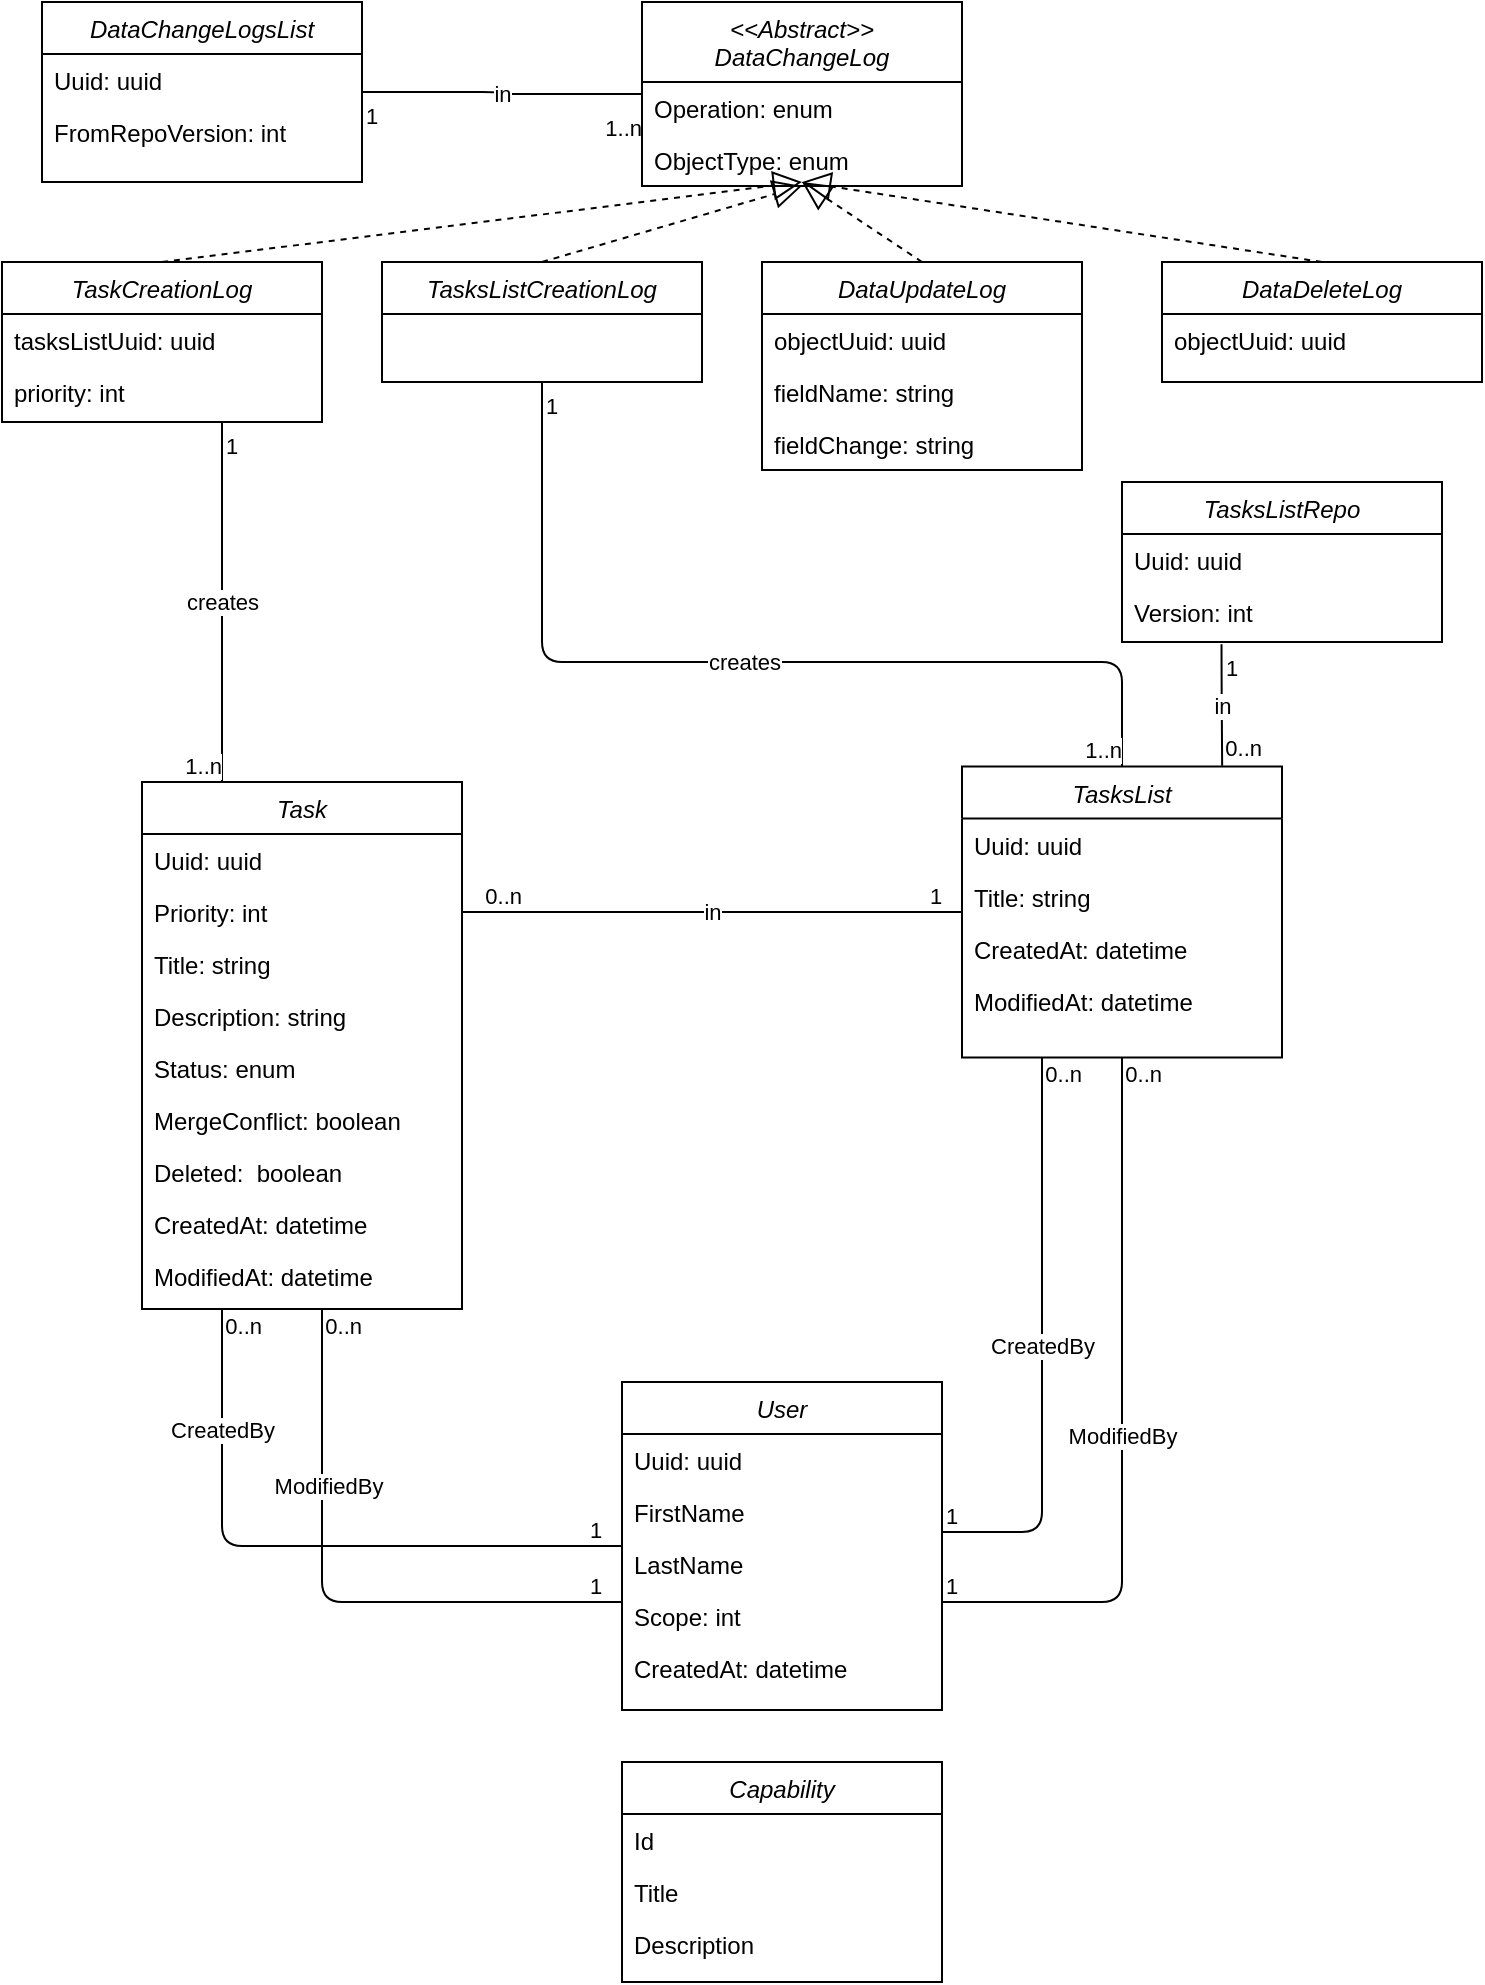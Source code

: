 <mxfile version="13.6.5" type="device"><diagram id="C5RBs43oDa-KdzZeNtuy" name="DataModel"><mxGraphModel dx="415" dy="298" grid="1" gridSize="10" guides="1" tooltips="1" connect="1" arrows="1" fold="1" page="1" pageScale="1" pageWidth="827" pageHeight="1169" math="0" shadow="0"><root><mxCell id="WIyWlLk6GJQsqaUBKTNV-0"/><mxCell id="WIyWlLk6GJQsqaUBKTNV-1" parent="WIyWlLk6GJQsqaUBKTNV-0"/><mxCell id="Q1LWvK1ouMJ-LfMRBmCt-4" value="in" style="endArrow=none;html=1;edgeStyle=orthogonalEdgeStyle;" parent="WIyWlLk6GJQsqaUBKTNV-1" source="Q1LWvK1ouMJ-LfMRBmCt-13" target="Q1LWvK1ouMJ-LfMRBmCt-7" edge="1"><mxGeometry relative="1" as="geometry"><mxPoint x="508" y="458.0" as="sourcePoint"/><mxPoint x="460" y="490" as="targetPoint"/></mxGeometry></mxCell><mxCell id="Q1LWvK1ouMJ-LfMRBmCt-5" value="1" style="edgeLabel;resizable=0;html=1;align=left;verticalAlign=bottom;" parent="Q1LWvK1ouMJ-LfMRBmCt-4" connectable="0" vertex="1"><mxGeometry x="-1" relative="1" as="geometry"><mxPoint x="-18" as="offset"/></mxGeometry></mxCell><mxCell id="Q1LWvK1ouMJ-LfMRBmCt-6" value="0..n" style="edgeLabel;resizable=0;html=1;align=right;verticalAlign=bottom;" parent="Q1LWvK1ouMJ-LfMRBmCt-4" connectable="0" vertex="1"><mxGeometry x="1" relative="1" as="geometry"><mxPoint x="30.1" as="offset"/></mxGeometry></mxCell><mxCell id="Q1LWvK1ouMJ-LfMRBmCt-40" value="" style="endArrow=none;html=1;edgeStyle=orthogonalEdgeStyle;" parent="WIyWlLk6GJQsqaUBKTNV-1" source="Q1LWvK1ouMJ-LfMRBmCt-23" target="zkfFHV4jXpPFQw0GAbJ--0" edge="1"><mxGeometry relative="1" as="geometry"><mxPoint x="530" y="835" as="sourcePoint"/><mxPoint x="620" y="641" as="targetPoint"/><Array as="points"><mxPoint x="160" y="832"/></Array></mxGeometry></mxCell><mxCell id="Q1LWvK1ouMJ-LfMRBmCt-41" value="1" style="edgeLabel;resizable=0;html=1;align=left;verticalAlign=bottom;" parent="Q1LWvK1ouMJ-LfMRBmCt-40" connectable="0" vertex="1"><mxGeometry x="-1" relative="1" as="geometry"><mxPoint x="-18" as="offset"/></mxGeometry></mxCell><mxCell id="Q1LWvK1ouMJ-LfMRBmCt-42" value="0..n" style="edgeLabel;resizable=0;html=1;align=right;verticalAlign=bottom;" parent="Q1LWvK1ouMJ-LfMRBmCt-40" connectable="0" vertex="1"><mxGeometry x="1" relative="1" as="geometry"><mxPoint x="20" y="16.67" as="offset"/></mxGeometry></mxCell><mxCell id="Q1LWvK1ouMJ-LfMRBmCt-53" value="CreatedBy" style="edgeLabel;html=1;align=center;verticalAlign=middle;resizable=0;points=[];" parent="Q1LWvK1ouMJ-LfMRBmCt-40" vertex="1" connectable="0"><mxGeometry x="-0.205" y="-29" relative="1" as="geometry"><mxPoint x="-73.33" y="-29" as="offset"/></mxGeometry></mxCell><mxCell id="Q1LWvK1ouMJ-LfMRBmCt-54" value="" style="endArrow=none;html=1;edgeStyle=orthogonalEdgeStyle;" parent="WIyWlLk6GJQsqaUBKTNV-1" source="Q1LWvK1ouMJ-LfMRBmCt-23" target="zkfFHV4jXpPFQw0GAbJ--0" edge="1"><mxGeometry relative="1" as="geometry"><mxPoint x="370" y="835" as="sourcePoint"/><mxPoint x="270" y="683.5" as="targetPoint"/><Array as="points"><mxPoint x="210" y="860"/></Array></mxGeometry></mxCell><mxCell id="Q1LWvK1ouMJ-LfMRBmCt-55" value="1" style="edgeLabel;resizable=0;html=1;align=left;verticalAlign=bottom;" parent="Q1LWvK1ouMJ-LfMRBmCt-54" connectable="0" vertex="1"><mxGeometry x="-1" relative="1" as="geometry"><mxPoint x="-18" as="offset"/></mxGeometry></mxCell><mxCell id="Q1LWvK1ouMJ-LfMRBmCt-56" value="0..n" style="edgeLabel;resizable=0;html=1;align=right;verticalAlign=bottom;" parent="Q1LWvK1ouMJ-LfMRBmCt-54" connectable="0" vertex="1"><mxGeometry x="1" relative="1" as="geometry"><mxPoint x="20" y="16.67" as="offset"/></mxGeometry></mxCell><mxCell id="Q1LWvK1ouMJ-LfMRBmCt-57" value="ModifiedBy" style="edgeLabel;html=1;align=center;verticalAlign=middle;resizable=0;points=[];" parent="Q1LWvK1ouMJ-LfMRBmCt-54" vertex="1" connectable="0"><mxGeometry x="-0.205" y="-29" relative="1" as="geometry"><mxPoint x="-29" y="-29" as="offset"/></mxGeometry></mxCell><mxCell id="Q1LWvK1ouMJ-LfMRBmCt-58" value="" style="endArrow=none;html=1;edgeStyle=orthogonalEdgeStyle;" parent="WIyWlLk6GJQsqaUBKTNV-1" source="Q1LWvK1ouMJ-LfMRBmCt-23" target="Q1LWvK1ouMJ-LfMRBmCt-13" edge="1"><mxGeometry relative="1" as="geometry"><mxPoint x="370" y="835" as="sourcePoint"/><mxPoint x="270" y="683.5" as="targetPoint"/><Array as="points"><mxPoint x="570" y="825"/></Array></mxGeometry></mxCell><mxCell id="Q1LWvK1ouMJ-LfMRBmCt-59" value="1" style="edgeLabel;resizable=0;html=1;align=left;verticalAlign=bottom;" parent="Q1LWvK1ouMJ-LfMRBmCt-58" connectable="0" vertex="1"><mxGeometry x="-1" relative="1" as="geometry"><mxPoint as="offset"/></mxGeometry></mxCell><mxCell id="Q1LWvK1ouMJ-LfMRBmCt-60" value="0..n" style="edgeLabel;resizable=0;html=1;align=right;verticalAlign=bottom;" parent="Q1LWvK1ouMJ-LfMRBmCt-58" connectable="0" vertex="1"><mxGeometry x="1" relative="1" as="geometry"><mxPoint x="20" y="16.67" as="offset"/></mxGeometry></mxCell><mxCell id="Q1LWvK1ouMJ-LfMRBmCt-61" value="CreatedBy" style="edgeLabel;html=1;align=center;verticalAlign=middle;resizable=0;points=[];" parent="Q1LWvK1ouMJ-LfMRBmCt-58" vertex="1" connectable="0"><mxGeometry x="-0.205" y="-29" relative="1" as="geometry"><mxPoint x="-29" y="-29" as="offset"/></mxGeometry></mxCell><mxCell id="Q1LWvK1ouMJ-LfMRBmCt-62" value="" style="endArrow=none;html=1;edgeStyle=orthogonalEdgeStyle;" parent="WIyWlLk6GJQsqaUBKTNV-1" source="Q1LWvK1ouMJ-LfMRBmCt-23" target="Q1LWvK1ouMJ-LfMRBmCt-13" edge="1"><mxGeometry relative="1" as="geometry"><mxPoint x="370" y="870" as="sourcePoint"/><mxPoint x="220" y="683.5" as="targetPoint"/><Array as="points"><mxPoint x="610" y="860"/></Array></mxGeometry></mxCell><mxCell id="Q1LWvK1ouMJ-LfMRBmCt-63" value="1" style="edgeLabel;resizable=0;html=1;align=left;verticalAlign=bottom;" parent="Q1LWvK1ouMJ-LfMRBmCt-62" connectable="0" vertex="1"><mxGeometry x="-1" relative="1" as="geometry"><mxPoint as="offset"/></mxGeometry></mxCell><mxCell id="Q1LWvK1ouMJ-LfMRBmCt-64" value="0..n" style="edgeLabel;resizable=0;html=1;align=right;verticalAlign=bottom;" parent="Q1LWvK1ouMJ-LfMRBmCt-62" connectable="0" vertex="1"><mxGeometry x="1" relative="1" as="geometry"><mxPoint x="20" y="16.67" as="offset"/></mxGeometry></mxCell><mxCell id="Q1LWvK1ouMJ-LfMRBmCt-65" value="ModifiedBy" style="edgeLabel;html=1;align=center;verticalAlign=middle;resizable=0;points=[];" parent="Q1LWvK1ouMJ-LfMRBmCt-62" vertex="1" connectable="0"><mxGeometry x="-0.205" y="-29" relative="1" as="geometry"><mxPoint x="-29" y="-29" as="offset"/></mxGeometry></mxCell><mxCell id="Q1LWvK1ouMJ-LfMRBmCt-81" value="DataChangeLogsList" style="swimlane;fontStyle=2;align=center;verticalAlign=top;childLayout=stackLayout;horizontal=1;startSize=26;horizontalStack=0;resizeParent=1;resizeLast=0;collapsible=1;marginBottom=0;rounded=0;shadow=0;strokeWidth=1;" parent="WIyWlLk6GJQsqaUBKTNV-1" vertex="1"><mxGeometry x="70" y="60" width="160" height="90" as="geometry"><mxRectangle x="230" y="140" width="160" height="26" as="alternateBounds"/></mxGeometry></mxCell><mxCell id="Q1LWvK1ouMJ-LfMRBmCt-82" value="Uuid: uuid" style="text;align=left;verticalAlign=top;spacingLeft=4;spacingRight=4;overflow=hidden;rotatable=0;points=[[0,0.5],[1,0.5]];portConstraint=eastwest;" parent="Q1LWvK1ouMJ-LfMRBmCt-81" vertex="1"><mxGeometry y="26" width="160" height="26" as="geometry"/></mxCell><mxCell id="Q1LWvK1ouMJ-LfMRBmCt-83" value="FromRepoVersion: int" style="text;align=left;verticalAlign=top;spacingLeft=4;spacingRight=4;overflow=hidden;rotatable=0;points=[[0,0.5],[1,0.5]];portConstraint=eastwest;rounded=0;shadow=0;html=0;" parent="Q1LWvK1ouMJ-LfMRBmCt-81" vertex="1"><mxGeometry y="52" width="160" height="26" as="geometry"/></mxCell><mxCell id="Q1LWvK1ouMJ-LfMRBmCt-73" value="in" style="endArrow=none;html=1;edgeStyle=orthogonalEdgeStyle;entryX=0.813;entryY=-0.003;entryDx=0;entryDy=0;entryPerimeter=0;exitX=0.311;exitY=1.122;exitDx=0;exitDy=0;exitPerimeter=0;" parent="WIyWlLk6GJQsqaUBKTNV-1" source="Q1LWvK1ouMJ-LfMRBmCt-70" target="Q1LWvK1ouMJ-LfMRBmCt-13" edge="1"><mxGeometry relative="1" as="geometry"><mxPoint x="660" y="361" as="sourcePoint"/><mxPoint x="350" y="321.75" as="targetPoint"/><Array as="points"><mxPoint x="660" y="400"/><mxPoint x="660" y="400"/></Array></mxGeometry></mxCell><mxCell id="Q1LWvK1ouMJ-LfMRBmCt-74" value="1" style="edgeLabel;resizable=0;html=1;align=left;verticalAlign=bottom;" parent="Q1LWvK1ouMJ-LfMRBmCt-73" connectable="0" vertex="1"><mxGeometry x="-1" relative="1" as="geometry"><mxPoint y="20" as="offset"/></mxGeometry></mxCell><mxCell id="Q1LWvK1ouMJ-LfMRBmCt-75" value="0..n" style="edgeLabel;resizable=0;html=1;align=right;verticalAlign=bottom;" parent="Q1LWvK1ouMJ-LfMRBmCt-73" connectable="0" vertex="1"><mxGeometry x="1" relative="1" as="geometry"><mxPoint x="20" as="offset"/></mxGeometry></mxCell><mxCell id="Q1LWvK1ouMJ-LfMRBmCt-86" value="in" style="endArrow=none;html=1;edgeStyle=orthogonalEdgeStyle;" parent="WIyWlLk6GJQsqaUBKTNV-1" source="Q1LWvK1ouMJ-LfMRBmCt-81" target="Q1LWvK1ouMJ-LfMRBmCt-76" edge="1"><mxGeometry relative="1" as="geometry"><mxPoint x="570" y="140" as="sourcePoint"/><mxPoint x="570" y="289.06" as="targetPoint"/></mxGeometry></mxCell><mxCell id="Q1LWvK1ouMJ-LfMRBmCt-87" value="1" style="edgeLabel;resizable=0;html=1;align=left;verticalAlign=bottom;" parent="Q1LWvK1ouMJ-LfMRBmCt-86" connectable="0" vertex="1"><mxGeometry x="-1" relative="1" as="geometry"><mxPoint y="20" as="offset"/></mxGeometry></mxCell><mxCell id="Q1LWvK1ouMJ-LfMRBmCt-88" value="1..n" style="edgeLabel;resizable=0;html=1;align=right;verticalAlign=bottom;" parent="Q1LWvK1ouMJ-LfMRBmCt-86" connectable="0" vertex="1"><mxGeometry x="1" relative="1" as="geometry"><mxPoint y="25" as="offset"/></mxGeometry></mxCell><mxCell id="Q1LWvK1ouMJ-LfMRBmCt-23" value="User" style="swimlane;fontStyle=2;align=center;verticalAlign=top;childLayout=stackLayout;horizontal=1;startSize=26;horizontalStack=0;resizeParent=1;resizeLast=0;collapsible=1;marginBottom=0;rounded=0;shadow=0;strokeWidth=1;" parent="WIyWlLk6GJQsqaUBKTNV-1" vertex="1"><mxGeometry x="360" y="750" width="160" height="164" as="geometry"><mxRectangle x="230" y="140" width="160" height="26" as="alternateBounds"/></mxGeometry></mxCell><mxCell id="Q1LWvK1ouMJ-LfMRBmCt-24" value="Uuid: uuid" style="text;align=left;verticalAlign=top;spacingLeft=4;spacingRight=4;overflow=hidden;rotatable=0;points=[[0,0.5],[1,0.5]];portConstraint=eastwest;" parent="Q1LWvK1ouMJ-LfMRBmCt-23" vertex="1"><mxGeometry y="26" width="160" height="26" as="geometry"/></mxCell><mxCell id="Q1LWvK1ouMJ-LfMRBmCt-25" value="FirstName" style="text;align=left;verticalAlign=top;spacingLeft=4;spacingRight=4;overflow=hidden;rotatable=0;points=[[0,0.5],[1,0.5]];portConstraint=eastwest;rounded=0;shadow=0;html=0;" parent="Q1LWvK1ouMJ-LfMRBmCt-23" vertex="1"><mxGeometry y="52" width="160" height="26" as="geometry"/></mxCell><mxCell id="Q1LWvK1ouMJ-LfMRBmCt-26" value="LastName" style="text;align=left;verticalAlign=top;spacingLeft=4;spacingRight=4;overflow=hidden;rotatable=0;points=[[0,0.5],[1,0.5]];portConstraint=eastwest;rounded=0;shadow=0;html=0;" parent="Q1LWvK1ouMJ-LfMRBmCt-23" vertex="1"><mxGeometry y="78" width="160" height="26" as="geometry"/></mxCell><mxCell id="Q1LWvK1ouMJ-LfMRBmCt-66" value="Scope: int" style="text;align=left;verticalAlign=top;spacingLeft=4;spacingRight=4;overflow=hidden;rotatable=0;points=[[0,0.5],[1,0.5]];portConstraint=eastwest;rounded=0;shadow=0;html=0;" parent="Q1LWvK1ouMJ-LfMRBmCt-23" vertex="1"><mxGeometry y="104" width="160" height="26" as="geometry"/></mxCell><mxCell id="Q1LWvK1ouMJ-LfMRBmCt-27" value="CreatedAt: datetime" style="text;align=left;verticalAlign=top;spacingLeft=4;spacingRight=4;overflow=hidden;rotatable=0;points=[[0,0.5],[1,0.5]];portConstraint=eastwest;rounded=0;shadow=0;html=0;" parent="Q1LWvK1ouMJ-LfMRBmCt-23" vertex="1"><mxGeometry y="130" width="160" height="26" as="geometry"/></mxCell><mxCell id="Q1LWvK1ouMJ-LfMRBmCt-43" value="Capability" style="swimlane;fontStyle=2;align=center;verticalAlign=top;childLayout=stackLayout;horizontal=1;startSize=26;horizontalStack=0;resizeParent=1;resizeLast=0;collapsible=1;marginBottom=0;rounded=0;shadow=0;strokeWidth=1;" parent="WIyWlLk6GJQsqaUBKTNV-1" vertex="1"><mxGeometry x="360" y="940" width="160" height="110" as="geometry"><mxRectangle x="230" y="140" width="160" height="26" as="alternateBounds"/></mxGeometry></mxCell><mxCell id="Q1LWvK1ouMJ-LfMRBmCt-44" value="Id" style="text;align=left;verticalAlign=top;spacingLeft=4;spacingRight=4;overflow=hidden;rotatable=0;points=[[0,0.5],[1,0.5]];portConstraint=eastwest;" parent="Q1LWvK1ouMJ-LfMRBmCt-43" vertex="1"><mxGeometry y="26" width="160" height="26" as="geometry"/></mxCell><mxCell id="Q1LWvK1ouMJ-LfMRBmCt-45" value="Title" style="text;align=left;verticalAlign=top;spacingLeft=4;spacingRight=4;overflow=hidden;rotatable=0;points=[[0,0.5],[1,0.5]];portConstraint=eastwest;rounded=0;shadow=0;html=0;" parent="Q1LWvK1ouMJ-LfMRBmCt-43" vertex="1"><mxGeometry y="52" width="160" height="26" as="geometry"/></mxCell><mxCell id="Q1LWvK1ouMJ-LfMRBmCt-46" value="Description" style="text;align=left;verticalAlign=top;spacingLeft=4;spacingRight=4;overflow=hidden;rotatable=0;points=[[0,0.5],[1,0.5]];portConstraint=eastwest;rounded=0;shadow=0;html=0;" parent="Q1LWvK1ouMJ-LfMRBmCt-43" vertex="1"><mxGeometry y="78" width="160" height="26" as="geometry"/></mxCell><mxCell id="Q1LWvK1ouMJ-LfMRBmCt-76" value="&lt;&lt;Abstract&gt;&gt;&#10;DataChangeLog" style="swimlane;fontStyle=2;align=center;verticalAlign=top;childLayout=stackLayout;horizontal=1;startSize=40;horizontalStack=0;resizeParent=1;resizeLast=0;collapsible=1;marginBottom=0;rounded=0;shadow=0;strokeWidth=1;" parent="WIyWlLk6GJQsqaUBKTNV-1" vertex="1"><mxGeometry x="370" y="60" width="160" height="92" as="geometry"><mxRectangle x="230" y="140" width="160" height="26" as="alternateBounds"/></mxGeometry></mxCell><mxCell id="Q1LWvK1ouMJ-LfMRBmCt-79" value="Operation: enum" style="text;align=left;verticalAlign=top;spacingLeft=4;spacingRight=4;overflow=hidden;rotatable=0;points=[[0,0.5],[1,0.5]];portConstraint=eastwest;rounded=0;shadow=0;html=0;" parent="Q1LWvK1ouMJ-LfMRBmCt-76" vertex="1"><mxGeometry y="40" width="160" height="26" as="geometry"/></mxCell><mxCell id="N_9htWk9StaIQKEMYOwG-32" value="ObjectType: enum" style="text;align=left;verticalAlign=top;spacingLeft=4;spacingRight=4;overflow=hidden;rotatable=0;points=[[0,0.5],[1,0.5]];portConstraint=eastwest;rounded=0;shadow=0;html=0;" vertex="1" parent="Q1LWvK1ouMJ-LfMRBmCt-76"><mxGeometry y="66" width="160" height="26" as="geometry"/></mxCell><mxCell id="N_9htWk9StaIQKEMYOwG-5" value="" style="endArrow=block;dashed=1;endFill=0;endSize=12;html=1;exitX=0.5;exitY=0;exitDx=0;exitDy=0;" edge="1" parent="WIyWlLk6GJQsqaUBKTNV-1" source="N_9htWk9StaIQKEMYOwG-18"><mxGeometry width="160" relative="1" as="geometry"><mxPoint x="380" y="190" as="sourcePoint"/><mxPoint x="450" y="150" as="targetPoint"/></mxGeometry></mxCell><mxCell id="N_9htWk9StaIQKEMYOwG-6" value="" style="endArrow=block;dashed=1;endFill=0;endSize=12;html=1;entryX=0.5;entryY=1;entryDx=0;entryDy=0;exitX=0.5;exitY=0;exitDx=0;exitDy=0;" edge="1" parent="WIyWlLk6GJQsqaUBKTNV-1" source="N_9htWk9StaIQKEMYOwG-2" target="Q1LWvK1ouMJ-LfMRBmCt-76"><mxGeometry width="160" relative="1" as="geometry"><mxPoint x="100" y="260" as="sourcePoint"/><mxPoint x="260" y="260" as="targetPoint"/></mxGeometry></mxCell><mxCell id="N_9htWk9StaIQKEMYOwG-13" value="creates" style="endArrow=none;html=1;edgeStyle=orthogonalEdgeStyle;entryX=0.25;entryY=0;entryDx=0;entryDy=0;" edge="1" parent="WIyWlLk6GJQsqaUBKTNV-1" target="zkfFHV4jXpPFQw0GAbJ--0"><mxGeometry relative="1" as="geometry"><mxPoint x="160" y="270" as="sourcePoint"/><mxPoint x="260" y="440" as="targetPoint"/><Array as="points"><mxPoint x="160" y="293"/></Array></mxGeometry></mxCell><mxCell id="N_9htWk9StaIQKEMYOwG-14" value="1" style="edgeLabel;resizable=0;html=1;align=left;verticalAlign=bottom;" connectable="0" vertex="1" parent="N_9htWk9StaIQKEMYOwG-13"><mxGeometry x="-1" relative="1" as="geometry"><mxPoint y="20" as="offset"/></mxGeometry></mxCell><mxCell id="N_9htWk9StaIQKEMYOwG-15" value="1..n" style="edgeLabel;resizable=0;html=1;align=right;verticalAlign=bottom;" connectable="0" vertex="1" parent="N_9htWk9StaIQKEMYOwG-13"><mxGeometry x="1" relative="1" as="geometry"><mxPoint as="offset"/></mxGeometry></mxCell><mxCell id="zkfFHV4jXpPFQw0GAbJ--0" value="Task" style="swimlane;fontStyle=2;align=center;verticalAlign=top;childLayout=stackLayout;horizontal=1;startSize=26;horizontalStack=0;resizeParent=1;resizeLast=0;collapsible=1;marginBottom=0;rounded=0;shadow=0;strokeWidth=1;" parent="WIyWlLk6GJQsqaUBKTNV-1" vertex="1"><mxGeometry x="120" y="450" width="160" height="263.5" as="geometry"><mxRectangle x="230" y="140" width="160" height="26" as="alternateBounds"/></mxGeometry></mxCell><mxCell id="zkfFHV4jXpPFQw0GAbJ--1" value="Uuid: uuid" style="text;align=left;verticalAlign=top;spacingLeft=4;spacingRight=4;overflow=hidden;rotatable=0;points=[[0,0.5],[1,0.5]];portConstraint=eastwest;" parent="zkfFHV4jXpPFQw0GAbJ--0" vertex="1"><mxGeometry y="26" width="160" height="26" as="geometry"/></mxCell><mxCell id="Q1LWvK1ouMJ-LfMRBmCt-7" value="Priority: int" style="text;align=left;verticalAlign=top;spacingLeft=4;spacingRight=4;overflow=hidden;rotatable=0;points=[[0,0.5],[1,0.5]];portConstraint=eastwest;rounded=0;shadow=0;html=0;" parent="zkfFHV4jXpPFQw0GAbJ--0" vertex="1"><mxGeometry y="52" width="160" height="26" as="geometry"/></mxCell><mxCell id="zkfFHV4jXpPFQw0GAbJ--2" value="Title: string" style="text;align=left;verticalAlign=top;spacingLeft=4;spacingRight=4;overflow=hidden;rotatable=0;points=[[0,0.5],[1,0.5]];portConstraint=eastwest;rounded=0;shadow=0;html=0;" parent="zkfFHV4jXpPFQw0GAbJ--0" vertex="1"><mxGeometry y="78" width="160" height="26" as="geometry"/></mxCell><mxCell id="zkfFHV4jXpPFQw0GAbJ--3" value="Description: string" style="text;align=left;verticalAlign=top;spacingLeft=4;spacingRight=4;overflow=hidden;rotatable=0;points=[[0,0.5],[1,0.5]];portConstraint=eastwest;rounded=0;shadow=0;html=0;" parent="zkfFHV4jXpPFQw0GAbJ--0" vertex="1"><mxGeometry y="104" width="160" height="26" as="geometry"/></mxCell><mxCell id="Q1LWvK1ouMJ-LfMRBmCt-34" value="Status: enum" style="text;align=left;verticalAlign=top;spacingLeft=4;spacingRight=4;overflow=hidden;rotatable=0;points=[[0,0.5],[1,0.5]];portConstraint=eastwest;rounded=0;shadow=0;html=0;" parent="zkfFHV4jXpPFQw0GAbJ--0" vertex="1"><mxGeometry y="130" width="160" height="26" as="geometry"/></mxCell><mxCell id="Q1LWvK1ouMJ-LfMRBmCt-67" value="MergeConflict: boolean" style="text;align=left;verticalAlign=top;spacingLeft=4;spacingRight=4;overflow=hidden;rotatable=0;points=[[0,0.5],[1,0.5]];portConstraint=eastwest;rounded=0;shadow=0;html=0;" parent="zkfFHV4jXpPFQw0GAbJ--0" vertex="1"><mxGeometry y="156" width="160" height="26" as="geometry"/></mxCell><mxCell id="Q1LWvK1ouMJ-LfMRBmCt-35" value="Deleted:  boolean" style="text;align=left;verticalAlign=top;spacingLeft=4;spacingRight=4;overflow=hidden;rotatable=0;points=[[0,0.5],[1,0.5]];portConstraint=eastwest;rounded=0;shadow=0;html=0;" parent="zkfFHV4jXpPFQw0GAbJ--0" vertex="1"><mxGeometry y="182" width="160" height="26" as="geometry"/></mxCell><mxCell id="Q1LWvK1ouMJ-LfMRBmCt-10" value="CreatedAt: datetime" style="text;align=left;verticalAlign=top;spacingLeft=4;spacingRight=4;overflow=hidden;rotatable=0;points=[[0,0.5],[1,0.5]];portConstraint=eastwest;rounded=0;shadow=0;html=0;" parent="zkfFHV4jXpPFQw0GAbJ--0" vertex="1"><mxGeometry y="208" width="160" height="26" as="geometry"/></mxCell><mxCell id="Q1LWvK1ouMJ-LfMRBmCt-11" value="ModifiedAt: datetime" style="text;align=left;verticalAlign=top;spacingLeft=4;spacingRight=4;overflow=hidden;rotatable=0;points=[[0,0.5],[1,0.5]];portConstraint=eastwest;rounded=0;shadow=0;html=0;" parent="zkfFHV4jXpPFQw0GAbJ--0" vertex="1"><mxGeometry y="234" width="160" height="26" as="geometry"/></mxCell><mxCell id="Q1LWvK1ouMJ-LfMRBmCt-13" value="TasksList" style="swimlane;fontStyle=2;align=center;verticalAlign=top;childLayout=stackLayout;horizontal=1;startSize=26;horizontalStack=0;resizeParent=1;resizeLast=0;collapsible=1;marginBottom=0;rounded=0;shadow=0;strokeWidth=1;" parent="WIyWlLk6GJQsqaUBKTNV-1" vertex="1"><mxGeometry x="530" y="442.31" width="160" height="145.38" as="geometry"><mxRectangle x="230" y="140" width="160" height="26" as="alternateBounds"/></mxGeometry></mxCell><mxCell id="Q1LWvK1ouMJ-LfMRBmCt-14" value="Uuid: uuid" style="text;align=left;verticalAlign=top;spacingLeft=4;spacingRight=4;overflow=hidden;rotatable=0;points=[[0,0.5],[1,0.5]];portConstraint=eastwest;" parent="Q1LWvK1ouMJ-LfMRBmCt-13" vertex="1"><mxGeometry y="26" width="160" height="26" as="geometry"/></mxCell><mxCell id="Q1LWvK1ouMJ-LfMRBmCt-16" value="Title: string" style="text;align=left;verticalAlign=top;spacingLeft=4;spacingRight=4;overflow=hidden;rotatable=0;points=[[0,0.5],[1,0.5]];portConstraint=eastwest;rounded=0;shadow=0;html=0;" parent="Q1LWvK1ouMJ-LfMRBmCt-13" vertex="1"><mxGeometry y="52" width="160" height="26" as="geometry"/></mxCell><mxCell id="Q1LWvK1ouMJ-LfMRBmCt-19" value="CreatedAt: datetime" style="text;align=left;verticalAlign=top;spacingLeft=4;spacingRight=4;overflow=hidden;rotatable=0;points=[[0,0.5],[1,0.5]];portConstraint=eastwest;rounded=0;shadow=0;html=0;" parent="Q1LWvK1ouMJ-LfMRBmCt-13" vertex="1"><mxGeometry y="78" width="160" height="26" as="geometry"/></mxCell><mxCell id="Q1LWvK1ouMJ-LfMRBmCt-21" value="ModifiedAt: datetime" style="text;align=left;verticalAlign=top;spacingLeft=4;spacingRight=4;overflow=hidden;rotatable=0;points=[[0,0.5],[1,0.5]];portConstraint=eastwest;rounded=0;shadow=0;html=0;" parent="Q1LWvK1ouMJ-LfMRBmCt-13" vertex="1"><mxGeometry y="104" width="160" height="26" as="geometry"/></mxCell><mxCell id="N_9htWk9StaIQKEMYOwG-17" value="" style="endArrow=block;dashed=1;endFill=0;endSize=12;html=1;exitX=0.5;exitY=0;exitDx=0;exitDy=0;" edge="1" parent="WIyWlLk6GJQsqaUBKTNV-1" source="N_9htWk9StaIQKEMYOwG-10"><mxGeometry width="160" relative="1" as="geometry"><mxPoint x="210.0" y="200" as="sourcePoint"/><mxPoint x="450" y="150" as="targetPoint"/></mxGeometry></mxCell><mxCell id="N_9htWk9StaIQKEMYOwG-22" value="creates" style="endArrow=none;html=1;edgeStyle=orthogonalEdgeStyle;exitX=0.5;exitY=1;exitDx=0;exitDy=0;" edge="1" parent="WIyWlLk6GJQsqaUBKTNV-1" source="N_9htWk9StaIQKEMYOwG-2" target="Q1LWvK1ouMJ-LfMRBmCt-13"><mxGeometry relative="1" as="geometry"><mxPoint x="210" y="260" as="sourcePoint"/><mxPoint x="210" y="460" as="targetPoint"/><Array as="points"><mxPoint x="320" y="390"/><mxPoint x="610" y="390"/></Array></mxGeometry></mxCell><mxCell id="N_9htWk9StaIQKEMYOwG-23" value="1" style="edgeLabel;resizable=0;html=1;align=left;verticalAlign=bottom;" connectable="0" vertex="1" parent="N_9htWk9StaIQKEMYOwG-22"><mxGeometry x="-1" relative="1" as="geometry"><mxPoint y="20" as="offset"/></mxGeometry></mxCell><mxCell id="N_9htWk9StaIQKEMYOwG-24" value="1..n" style="edgeLabel;resizable=0;html=1;align=right;verticalAlign=bottom;" connectable="0" vertex="1" parent="N_9htWk9StaIQKEMYOwG-22"><mxGeometry x="1" relative="1" as="geometry"><mxPoint as="offset"/></mxGeometry></mxCell><mxCell id="N_9htWk9StaIQKEMYOwG-10" value="DataDeleteLog" style="swimlane;fontStyle=2;align=center;verticalAlign=top;childLayout=stackLayout;horizontal=1;startSize=26;horizontalStack=0;resizeParent=1;resizeLast=0;collapsible=1;marginBottom=0;rounded=0;shadow=0;strokeWidth=1;" vertex="1" parent="WIyWlLk6GJQsqaUBKTNV-1"><mxGeometry x="630" y="190" width="160" height="60" as="geometry"><mxRectangle x="230" y="140" width="160" height="26" as="alternateBounds"/></mxGeometry></mxCell><mxCell id="N_9htWk9StaIQKEMYOwG-11" value="objectUuid: uuid" style="text;align=left;verticalAlign=top;spacingLeft=4;spacingRight=4;overflow=hidden;rotatable=0;points=[[0,0.5],[1,0.5]];portConstraint=eastwest;" vertex="1" parent="N_9htWk9StaIQKEMYOwG-10"><mxGeometry y="26" width="160" height="26" as="geometry"/></mxCell><mxCell id="Q1LWvK1ouMJ-LfMRBmCt-68" value="TasksListRepo" style="swimlane;fontStyle=2;align=center;verticalAlign=top;childLayout=stackLayout;horizontal=1;startSize=26;horizontalStack=0;resizeParent=1;resizeLast=0;collapsible=1;marginBottom=0;rounded=0;shadow=0;strokeWidth=1;" parent="WIyWlLk6GJQsqaUBKTNV-1" vertex="1"><mxGeometry x="610" y="300" width="160" height="80" as="geometry"><mxRectangle x="230" y="140" width="160" height="26" as="alternateBounds"/></mxGeometry></mxCell><mxCell id="Q1LWvK1ouMJ-LfMRBmCt-69" value="Uuid: uuid" style="text;align=left;verticalAlign=top;spacingLeft=4;spacingRight=4;overflow=hidden;rotatable=0;points=[[0,0.5],[1,0.5]];portConstraint=eastwest;" parent="Q1LWvK1ouMJ-LfMRBmCt-68" vertex="1"><mxGeometry y="26" width="160" height="26" as="geometry"/></mxCell><mxCell id="Q1LWvK1ouMJ-LfMRBmCt-70" value="Version: int" style="text;align=left;verticalAlign=top;spacingLeft=4;spacingRight=4;overflow=hidden;rotatable=0;points=[[0,0.5],[1,0.5]];portConstraint=eastwest;rounded=0;shadow=0;html=0;" parent="Q1LWvK1ouMJ-LfMRBmCt-68" vertex="1"><mxGeometry y="52" width="160" height="26" as="geometry"/></mxCell><mxCell id="N_9htWk9StaIQKEMYOwG-18" value="DataUpdateLog" style="swimlane;fontStyle=2;align=center;verticalAlign=top;childLayout=stackLayout;horizontal=1;startSize=26;horizontalStack=0;resizeParent=1;resizeLast=0;collapsible=1;marginBottom=0;rounded=0;shadow=0;strokeWidth=1;" vertex="1" parent="WIyWlLk6GJQsqaUBKTNV-1"><mxGeometry x="430" y="190" width="160" height="104" as="geometry"><mxRectangle x="230" y="140" width="160" height="26" as="alternateBounds"/></mxGeometry></mxCell><mxCell id="N_9htWk9StaIQKEMYOwG-19" value="objectUuid: uuid" style="text;align=left;verticalAlign=top;spacingLeft=4;spacingRight=4;overflow=hidden;rotatable=0;points=[[0,0.5],[1,0.5]];portConstraint=eastwest;" vertex="1" parent="N_9htWk9StaIQKEMYOwG-18"><mxGeometry y="26" width="160" height="26" as="geometry"/></mxCell><mxCell id="N_9htWk9StaIQKEMYOwG-20" value="fieldName: string" style="text;align=left;verticalAlign=top;spacingLeft=4;spacingRight=4;overflow=hidden;rotatable=0;points=[[0,0.5],[1,0.5]];portConstraint=eastwest;" vertex="1" parent="N_9htWk9StaIQKEMYOwG-18"><mxGeometry y="52" width="160" height="26" as="geometry"/></mxCell><mxCell id="N_9htWk9StaIQKEMYOwG-21" value="fieldChange: string" style="text;align=left;verticalAlign=top;spacingLeft=4;spacingRight=4;overflow=hidden;rotatable=0;points=[[0,0.5],[1,0.5]];portConstraint=eastwest;" vertex="1" parent="N_9htWk9StaIQKEMYOwG-18"><mxGeometry y="78" width="160" height="26" as="geometry"/></mxCell><mxCell id="N_9htWk9StaIQKEMYOwG-2" value="TasksListCreationLog" style="swimlane;fontStyle=2;align=center;verticalAlign=top;childLayout=stackLayout;horizontal=1;startSize=26;horizontalStack=0;resizeParent=1;resizeLast=0;collapsible=1;marginBottom=0;rounded=0;shadow=0;strokeWidth=1;" vertex="1" parent="WIyWlLk6GJQsqaUBKTNV-1"><mxGeometry x="240" y="190" width="160" height="60" as="geometry"><mxRectangle x="230" y="140" width="160" height="26" as="alternateBounds"/></mxGeometry></mxCell><mxCell id="N_9htWk9StaIQKEMYOwG-34" value="" style="endArrow=block;dashed=1;endFill=0;endSize=12;html=1;exitX=0.5;exitY=0;exitDx=0;exitDy=0;" edge="1" parent="WIyWlLk6GJQsqaUBKTNV-1" source="N_9htWk9StaIQKEMYOwG-36"><mxGeometry width="160" relative="1" as="geometry"><mxPoint x="135" y="190" as="sourcePoint"/><mxPoint x="450" y="150" as="targetPoint"/></mxGeometry></mxCell><mxCell id="N_9htWk9StaIQKEMYOwG-36" value="TaskCreationLog" style="swimlane;fontStyle=2;align=center;verticalAlign=top;childLayout=stackLayout;horizontal=1;startSize=26;horizontalStack=0;resizeParent=1;resizeLast=0;collapsible=1;marginBottom=0;rounded=0;shadow=0;strokeWidth=1;" vertex="1" parent="WIyWlLk6GJQsqaUBKTNV-1"><mxGeometry x="50" y="190" width="160" height="80" as="geometry"><mxRectangle x="230" y="140" width="160" height="26" as="alternateBounds"/></mxGeometry></mxCell><mxCell id="N_9htWk9StaIQKEMYOwG-37" value="tasksListUuid: uuid" style="text;align=left;verticalAlign=top;spacingLeft=4;spacingRight=4;overflow=hidden;rotatable=0;points=[[0,0.5],[1,0.5]];portConstraint=eastwest;" vertex="1" parent="N_9htWk9StaIQKEMYOwG-36"><mxGeometry y="26" width="160" height="26" as="geometry"/></mxCell><mxCell id="N_9htWk9StaIQKEMYOwG-38" value="priority: int" style="text;align=left;verticalAlign=top;spacingLeft=4;spacingRight=4;overflow=hidden;rotatable=0;points=[[0,0.5],[1,0.5]];portConstraint=eastwest;" vertex="1" parent="N_9htWk9StaIQKEMYOwG-36"><mxGeometry y="52" width="160" height="26" as="geometry"/></mxCell><mxCell id="N_9htWk9StaIQKEMYOwG-40" value="" style="endArrow=block;dashed=1;endFill=0;endSize=12;html=1;exitX=0.5;exitY=0;exitDx=0;exitDy=0;" edge="1" parent="WIyWlLk6GJQsqaUBKTNV-1" target="N_9htWk9StaIQKEMYOwG-36"><mxGeometry width="160" relative="1" as="geometry"><mxPoint x="135" y="190" as="sourcePoint"/><mxPoint x="450" y="150" as="targetPoint"/></mxGeometry></mxCell></root></mxGraphModel></diagram></mxfile>